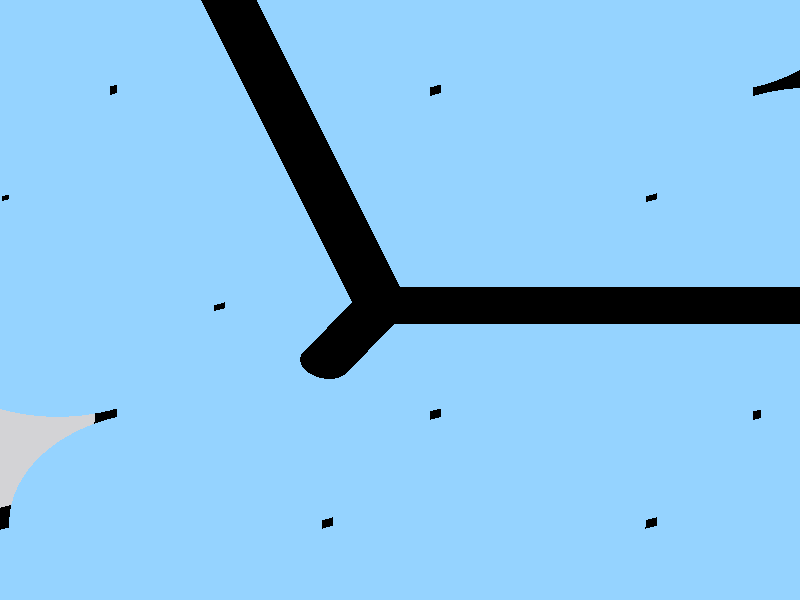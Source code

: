 #include "colors.inc"
#include "finish.inc"

global_settings {assumed_gamma 1 max_trace_level 6}
background {color White transmit 1.0}
camera {orthographic
  right -2.15*x up 2.26*y
  direction 1.00*z
  location <0,0,50.00> look_at <0,0,0>}


light_source {<  2.00,   3.00,  40.00> color White
  area_light <0.70, 0, 0>, <0, 0.70, 0>, 3, 3
  adaptive 1 jitter}
// no fog
#declare simple = finish {phong 0.7}
#declare pale = finish {ambient 0.5 diffuse 0.85 roughness 0.001 specular 0.200 }
#declare intermediate = finish {ambient 0.3 diffuse 0.6 specular 0.1 roughness 0.04}
#declare vmd = finish {ambient 0.0 diffuse 0.65 phong 0.1 phong_size 40.0 specular 0.5 }
#declare jmol = finish {ambient 0.2 diffuse 0.6 specular 1 roughness 0.001 metallic}
#declare ase2 = finish {ambient 0.05 brilliance 3 diffuse 0.6 metallic specular 0.7 roughness 0.04 reflection 0.15}
#declare ase3 = finish {ambient 0.15 brilliance 2 diffuse 0.6 metallic specular 1.0 roughness 0.001 reflection 0.0}
#declare glass = finish {ambient 0.05 diffuse 0.3 specular 1.0 roughness 0.001}
#declare glass2 = finish {ambient 0.01 diffuse 0.3 specular 1.0 reflection 0.25 roughness 0.001}
#declare Rcell = 0.070;
#declare Rbond = 0.100;

#macro atom(LOC, R, COL, TRANS, FIN)
  sphere{LOC, R texture{pigment{color COL transmit TRANS} finish{FIN}}}
#end
#macro constrain(LOC, R, COL, TRANS FIN)
union{torus{R, Rcell rotate 45*z texture{pigment{color COL transmit TRANS} finish{FIN}}}
     torus{R, Rcell rotate -45*z texture{pigment{color COL transmit TRANS} finish{FIN}}}
     translate LOC}
#end

cylinder {< -0.92,  -1.25,  -2.12>, < -0.05,  -0.02,   0.00>, Rcell pigment {Black}}
cylinder {<  1.68,  -1.25,  -2.12>, <  2.55,  -0.02,   0.00>, Rcell pigment {Black}}
cylinder {<  0.82,   1.20,  -2.12>, <  1.68,   2.42,   0.00>, Rcell pigment {Black}}
cylinder {< -1.78,   1.20,  -2.12>, < -0.92,   2.42,   0.00>, Rcell pigment {Black}}
cylinder {< -0.92,  -1.25,  -2.12>, <  1.68,  -1.25,  -2.12>, Rcell pigment {Black}}
cylinder {< -0.05,  -0.02,   0.00>, <  2.55,  -0.02,   0.00>, Rcell pigment {Black}}
cylinder {< -0.92,   2.42,   0.00>, <  1.68,   2.42,   0.00>, Rcell pigment {Black}}
cylinder {< -1.78,   1.20,  -2.12>, <  0.82,   1.20,  -2.12>, Rcell pigment {Black}}
cylinder {< -0.92,  -1.25,  -2.12>, < -1.78,   1.20,  -2.12>, Rcell pigment {Black}}
cylinder {< -0.05,  -0.02,   0.00>, < -0.92,   2.42,   0.00>, Rcell pigment {Black}}
cylinder {<  2.55,  -0.02,   0.00>, <  1.68,   2.42,   0.00>, Rcell pigment {Black}}
cylinder {<  1.68,  -1.25,  -2.12>, <  0.82,   1.20,  -2.12>, Rcell pigment {Black}}
atom(< -0.92,  -1.25,  -2.12>, 0.42, rgb <0.30, 0.65, 1.00>, 0.0, ase2) // #0
atom(< -1.20,  -0.43,  -2.12>, 0.38, rgb <0.65, 0.65, 0.67>, 0.0, ase2) // #1
atom(< -1.49,   0.38,  -2.12>, 0.42, rgb <0.30, 0.65, 1.00>, 0.0, ase2) // #2
atom(< -0.05,  -1.25,  -2.12>, 0.42, rgb <0.30, 0.65, 1.00>, 0.0, ase2) // #3
atom(< -0.34,  -0.43,  -2.12>, 0.42, rgb <0.30, 0.65, 1.00>, 0.0, ase2) // #4
atom(< -0.63,   0.38,  -2.12>, 0.42, rgb <0.30, 0.65, 1.00>, 0.0, ase2) // #5
atom(<  0.82,  -1.25,  -2.12>, 0.42, rgb <0.30, 0.65, 1.00>, 0.0, ase2) // #6
atom(<  0.53,  -0.43,  -2.12>, 0.38, rgb <0.65, 0.65, 0.67>, 0.0, ase2) // #7
atom(<  0.24,   0.38,  -2.12>, 0.42, rgb <0.30, 0.65, 1.00>, 0.0, ase2) // #8
atom(< -0.63,  -0.84,  -1.41>, 0.42, rgb <0.30, 0.65, 1.00>, 0.0, ase2) // #9
atom(< -0.92,  -0.02,  -1.41>, 0.42, rgb <0.30, 0.65, 1.00>, 0.0, ase2) // #10
atom(< -1.20,   0.79,  -1.41>, 0.42, rgb <0.30, 0.65, 1.00>, 0.0, ase2) // #11
atom(<  0.24,  -0.84,  -1.41>, 0.42, rgb <0.30, 0.65, 1.00>, 0.0, ase2) // #12
atom(< -0.05,  -0.02,  -1.41>, 0.42, rgb <0.30, 0.65, 1.00>, 0.0, ase2) // #13
atom(< -0.34,   0.79,  -1.41>, 0.42, rgb <0.30, 0.65, 1.00>, 0.0, ase2) // #14
atom(<  1.11,  -0.84,  -1.41>, 0.42, rgb <0.30, 0.65, 1.00>, 0.0, ase2) // #15
atom(<  0.82,  -0.02,  -1.41>, 0.42, rgb <0.30, 0.65, 1.00>, 0.0, ase2) // #16
atom(<  0.53,   0.79,  -1.41>, 0.42, rgb <0.30, 0.65, 1.00>, 0.0, ase2) // #17
atom(< -0.34,  -0.43,  -0.71>, 0.42, rgb <0.30, 0.65, 1.00>, 0.0, ase2) // #18
atom(< -0.63,   0.38,  -0.71>, 0.42, rgb <0.30, 0.65, 1.00>, 0.0, ase2) // #19
atom(< -0.92,   1.20,  -0.71>, 0.42, rgb <0.30, 0.65, 1.00>, 0.0, ase2) // #20
atom(<  0.53,  -0.43,  -0.71>, 0.42, rgb <0.30, 0.65, 1.00>, 0.0, ase2) // #21
atom(<  0.24,   0.38,  -0.71>, 0.42, rgb <0.30, 0.65, 1.00>, 0.0, ase2) // #22
atom(< -0.05,   1.20,  -0.71>, 0.42, rgb <0.30, 0.65, 1.00>, 0.0, ase2) // #23
atom(<  1.39,  -0.43,  -0.71>, 0.42, rgb <0.30, 0.65, 1.00>, 0.0, ase2) // #24
atom(<  1.11,   0.38,  -0.71>, 0.42, rgb <0.30, 0.65, 1.00>, 0.0, ase2) // #25
atom(<  0.82,   1.20,  -0.71>, 0.42, rgb <0.30, 0.65, 1.00>, 0.0, ase2) // #26

// no constraints
